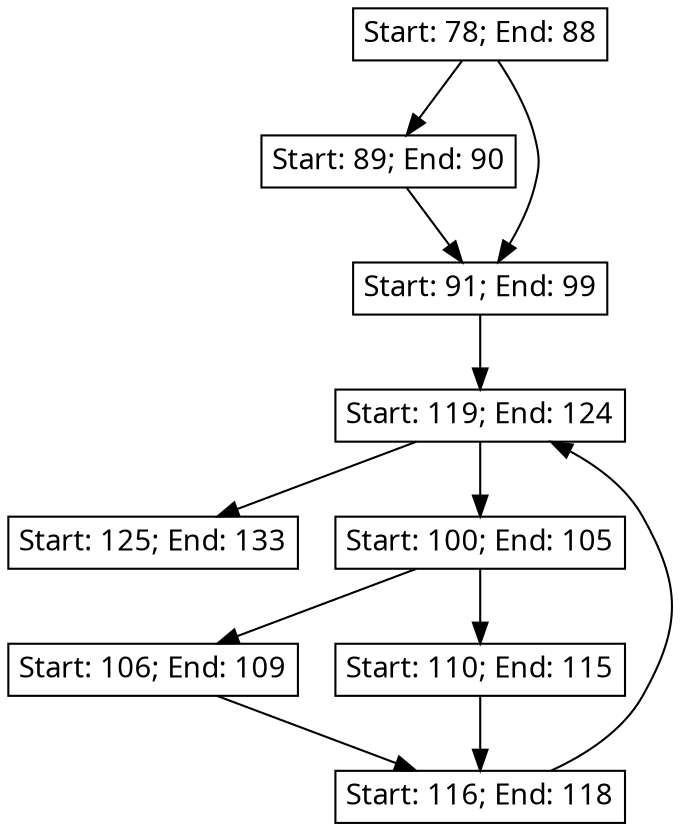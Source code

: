 strict digraph "" {
	node [fontname=sans,
		height=0.1,
		label="\N",
		margin=0.07,
		shape=box,
		width=0.1
	];
	78	[end=88,
		label="Start: 78; End: 88",
		start=78,
		target1=89,
		target2=91];
	89	[end=90,
		label="Start: 89; End: 90",
		start=89,
		target1=91];
	78 -> 89;
	91	[end=99,
		label="Start: 91; End: 99",
		start=91,
		target1=119];
	78 -> 91;
	89 -> 91;
	119	[end=124,
		label="Start: 119; End: 124",
		start=119,
		target1=125,
		target2=100];
	91 -> 119;
	125	[end=133,
		label="Start: 125; End: 133",
		start=125];
	119 -> 125;
	100	[end=105,
		label="Start: 100; End: 105",
		start=100,
		target1=106,
		target2=110];
	119 -> 100;
	106	[end=109,
		label="Start: 106; End: 109",
		start=106,
		target1=116];
	100 -> 106;
	110	[end=115,
		label="Start: 110; End: 115",
		start=110,
		target1=116];
	100 -> 110;
	116	[end=118,
		label="Start: 116; End: 118",
		start=116,
		target1=119];
	106 -> 116;
	116 -> 119;
	110 -> 116;
}
